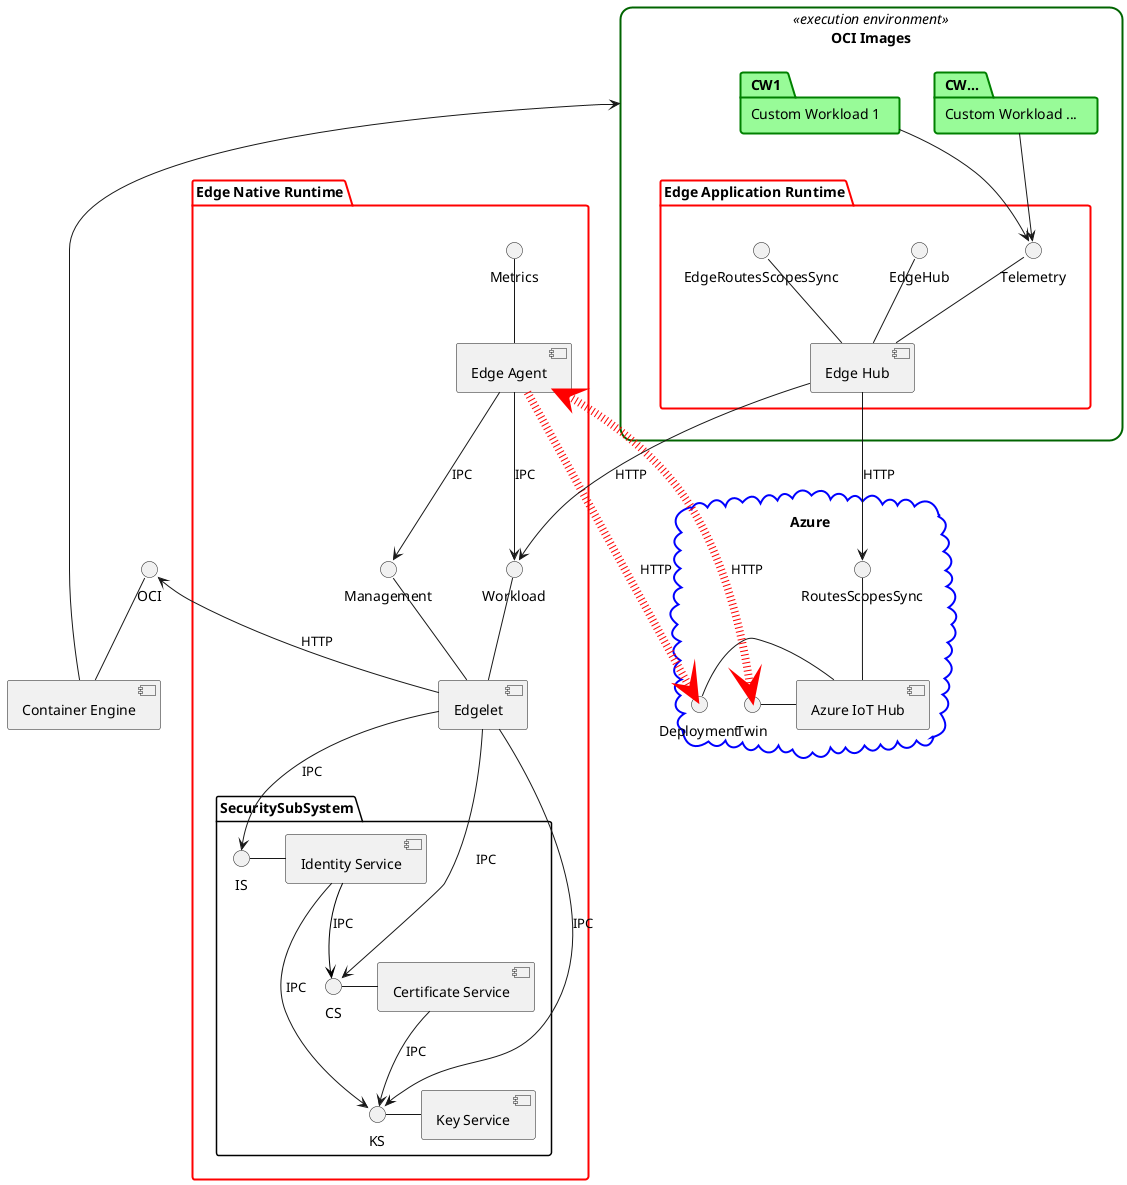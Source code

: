 @startuml

' title Azure IoT Edge runtime components diagram


'
' Cloud
'
cloud Azure #line:blue;line.bold;text:black { 
	Deployment -le- [Azure IoT Hub] 
	Twin -ri- [Azure IoT Hub] 
	RoutesScopesSync -do- [Azure IoT Hub] 
}

'
' Edge
'

OCI -- [Container Engine]

package "Edge Native Runtime" as NativeRuntime #line:red;line.bold;text:black { 
	
	package SecuritySubSystem {
		IS - [Identity Service] 
		CS - [Certificate Service] 
		KS - [Key Service] 
	}
	
	Management -- [Edgelet] 
	Workload -- [Edgelet] 
	
	Metrics -- [Edge Agent] 
}
rectangle "OCI Images" <<execution environment>> as OCIExec #line:darkgreen;line.bold;text:black { 
	package "Edge Application Runtime" as ApplicationRuntime #line:red;line.bold;text:black {
		Telemetry -- [Edge Hub]
		EdgeHub -- [Edge Hub]
		EdgeRoutesScopesSync -- [Edge Hub]
	}
	package "Custom Workload 1" as CW1 #palegreen;line:green;line.bold;text:black
	package "Custom Workload ..." as CW... #palegreen;line:green;line.bold;text:black
}


'
' Interactions
'

'
' Security Sub-System
'
[Identity Service] -[#black]-> [CS] : IPC
[Identity Service] --> [KS] : IPC
[Certificate Service] --> [KS] : IPC

[Edgelet] --> IS : IPC
[Edgelet] --> CS : IPC
[Edgelet] --> KS : IPC

'
' Container Engine
'
[Edgelet] -up-> OCI : HTTP
[Container Engine]  -up-> OCIExec

'
' Edge Runtime
'
[Edge Agent] --> Workload : IPC
[Edge Agent] --> Management : IPC

[Edge Agent] .[#red,dotted,thickness=8]do.> Deployment : HTTP
[Edge Agent] <.[#red,dotted,thickness=8]do.> Twin : HTTP

[Edge Hub] --> Workload : HTTP
[Edge Hub] --> RoutesScopesSync : HTTP

'
' User
'
CW1 --> Telemetry
CW... --> Telemetry

'
' Look & feel
'
skinparam rectangle {
    roundCorner<<execution environment>> 25
	LineThickness<<security boundary>> 1
	LineColor<<security boundary>> black
}


@enduml
